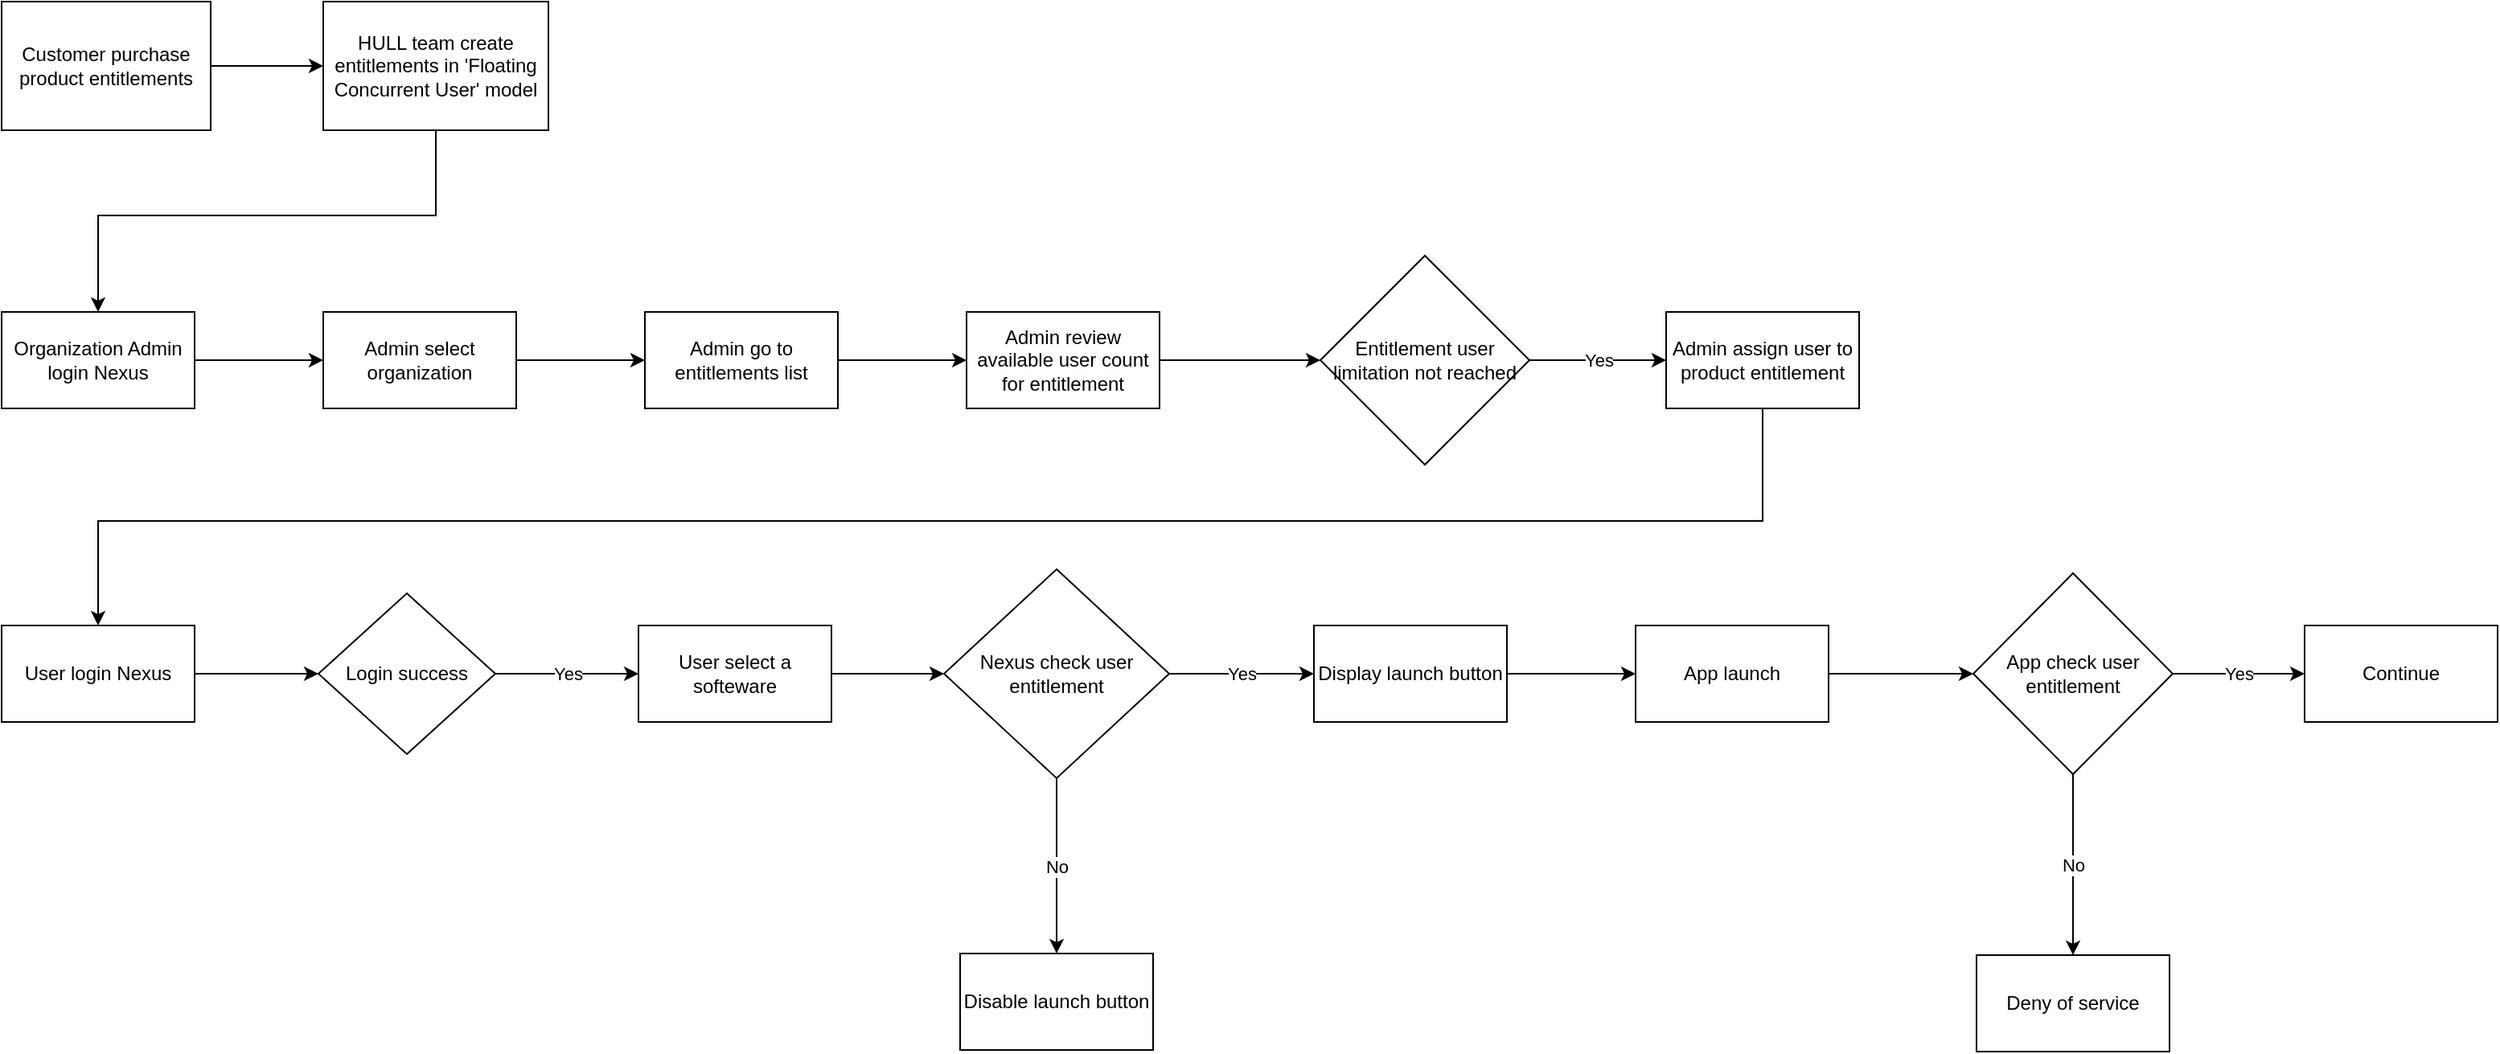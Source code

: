 <mxfile version="21.1.1" type="github" pages="2">
  <diagram name="Workflow" id="2dQwfWUj7SHDJcY4iqtX">
    <mxGraphModel dx="2284" dy="1874" grid="1" gridSize="10" guides="1" tooltips="1" connect="1" arrows="1" fold="1" page="1" pageScale="1" pageWidth="850" pageHeight="1100" math="0" shadow="0">
      <root>
        <mxCell id="0" />
        <mxCell id="1" parent="0" />
        <mxCell id="Q25p3ouY3zWikEKPChKH-11" value="" style="edgeStyle=orthogonalEdgeStyle;rounded=0;orthogonalLoop=1;jettySize=auto;html=1;" parent="1" source="YwquEOC9PIAEwXkHVDcG-1" target="Q25p3ouY3zWikEKPChKH-6" edge="1">
          <mxGeometry relative="1" as="geometry" />
        </mxCell>
        <mxCell id="YwquEOC9PIAEwXkHVDcG-1" value="User select a softeware" style="rounded=0;whiteSpace=wrap;html=1;" parent="1" vertex="1">
          <mxGeometry x="346" y="165" width="120" height="60" as="geometry" />
        </mxCell>
        <mxCell id="Q25p3ouY3zWikEKPChKH-14" value="" style="edgeStyle=orthogonalEdgeStyle;rounded=0;orthogonalLoop=1;jettySize=auto;html=1;" parent="1" source="YwquEOC9PIAEwXkHVDcG-3" target="Q25p3ouY3zWikEKPChKH-4" edge="1">
          <mxGeometry relative="1" as="geometry" />
        </mxCell>
        <mxCell id="YwquEOC9PIAEwXkHVDcG-3" value="User login Nexus" style="rounded=0;whiteSpace=wrap;html=1;" parent="1" vertex="1">
          <mxGeometry x="-50" y="165" width="120" height="60" as="geometry" />
        </mxCell>
        <mxCell id="Q25p3ouY3zWikEKPChKH-12" value="Yes" style="edgeStyle=orthogonalEdgeStyle;rounded=0;orthogonalLoop=1;jettySize=auto;html=1;" parent="1" source="Q25p3ouY3zWikEKPChKH-4" target="YwquEOC9PIAEwXkHVDcG-1" edge="1">
          <mxGeometry relative="1" as="geometry" />
        </mxCell>
        <mxCell id="Q25p3ouY3zWikEKPChKH-4" value="Login success" style="rhombus;whiteSpace=wrap;html=1;" parent="1" vertex="1">
          <mxGeometry x="147" y="145" width="110" height="100" as="geometry" />
        </mxCell>
        <mxCell id="Q25p3ouY3zWikEKPChKH-8" value="Yes" style="edgeStyle=orthogonalEdgeStyle;rounded=0;orthogonalLoop=1;jettySize=auto;html=1;" parent="1" source="Q25p3ouY3zWikEKPChKH-6" target="Q25p3ouY3zWikEKPChKH-7" edge="1">
          <mxGeometry relative="1" as="geometry" />
        </mxCell>
        <mxCell id="Q25p3ouY3zWikEKPChKH-10" value="No" style="edgeStyle=orthogonalEdgeStyle;rounded=0;orthogonalLoop=1;jettySize=auto;html=1;" parent="1" source="Q25p3ouY3zWikEKPChKH-6" target="Q25p3ouY3zWikEKPChKH-9" edge="1">
          <mxGeometry relative="1" as="geometry" />
        </mxCell>
        <mxCell id="Q25p3ouY3zWikEKPChKH-6" value="Nexus check user entitlement" style="rhombus;whiteSpace=wrap;html=1;" parent="1" vertex="1">
          <mxGeometry x="536" y="130" width="140" height="130" as="geometry" />
        </mxCell>
        <mxCell id="l06X_y3l7F8NzRxkke9U-2" value="" style="edgeStyle=orthogonalEdgeStyle;rounded=0;orthogonalLoop=1;jettySize=auto;html=1;" edge="1" parent="1" source="Q25p3ouY3zWikEKPChKH-7" target="l06X_y3l7F8NzRxkke9U-1">
          <mxGeometry relative="1" as="geometry" />
        </mxCell>
        <mxCell id="Q25p3ouY3zWikEKPChKH-7" value="Display launch button" style="whiteSpace=wrap;html=1;" parent="1" vertex="1">
          <mxGeometry x="766" y="165" width="120" height="60" as="geometry" />
        </mxCell>
        <mxCell id="Q25p3ouY3zWikEKPChKH-9" value="Disable launch button" style="whiteSpace=wrap;html=1;" parent="1" vertex="1">
          <mxGeometry x="546" y="369" width="120" height="60" as="geometry" />
        </mxCell>
        <mxCell id="Q25p3ouY3zWikEKPChKH-18" value="" style="edgeStyle=orthogonalEdgeStyle;rounded=0;orthogonalLoop=1;jettySize=auto;html=1;" parent="1" source="Q25p3ouY3zWikEKPChKH-16" target="Q25p3ouY3zWikEKPChKH-17" edge="1">
          <mxGeometry relative="1" as="geometry" />
        </mxCell>
        <mxCell id="Q25p3ouY3zWikEKPChKH-16" value="Customer purchase product entitlements" style="rounded=0;whiteSpace=wrap;html=1;" parent="1" vertex="1">
          <mxGeometry x="-50" y="-223" width="130" height="80" as="geometry" />
        </mxCell>
        <mxCell id="z8qltQJUWiTNnkdVbH2K-3" value="" style="edgeStyle=orthogonalEdgeStyle;rounded=0;orthogonalLoop=1;jettySize=auto;html=1;entryX=0.5;entryY=0;entryDx=0;entryDy=0;" parent="1" source="Q25p3ouY3zWikEKPChKH-17" target="Q25p3ouY3zWikEKPChKH-19" edge="1">
          <mxGeometry relative="1" as="geometry">
            <Array as="points">
              <mxPoint x="220" y="-90" />
              <mxPoint x="10" y="-90" />
            </Array>
          </mxGeometry>
        </mxCell>
        <mxCell id="Q25p3ouY3zWikEKPChKH-17" value="HULL team create entitlements&amp;nbsp;in &#39;Floating Concurrent User&#39; model" style="whiteSpace=wrap;html=1;rounded=0;" parent="1" vertex="1">
          <mxGeometry x="150" y="-223" width="140" height="80" as="geometry" />
        </mxCell>
        <mxCell id="Q25p3ouY3zWikEKPChKH-21" value="" style="edgeStyle=orthogonalEdgeStyle;rounded=0;orthogonalLoop=1;jettySize=auto;html=1;" parent="1" source="Q25p3ouY3zWikEKPChKH-19" target="Q25p3ouY3zWikEKPChKH-20" edge="1">
          <mxGeometry relative="1" as="geometry" />
        </mxCell>
        <mxCell id="Q25p3ouY3zWikEKPChKH-19" value="Organization Admin login Nexus" style="whiteSpace=wrap;html=1;" parent="1" vertex="1">
          <mxGeometry x="-50" y="-30" width="120" height="60" as="geometry" />
        </mxCell>
        <mxCell id="Q25p3ouY3zWikEKPChKH-23" value="" style="edgeStyle=orthogonalEdgeStyle;rounded=0;orthogonalLoop=1;jettySize=auto;html=1;" parent="1" source="Q25p3ouY3zWikEKPChKH-20" target="Q25p3ouY3zWikEKPChKH-22" edge="1">
          <mxGeometry relative="1" as="geometry" />
        </mxCell>
        <mxCell id="Q25p3ouY3zWikEKPChKH-20" value="Admin select organization" style="whiteSpace=wrap;html=1;" parent="1" vertex="1">
          <mxGeometry x="150" y="-30" width="120" height="60" as="geometry" />
        </mxCell>
        <mxCell id="Q25p3ouY3zWikEKPChKH-25" value="" style="edgeStyle=orthogonalEdgeStyle;rounded=0;orthogonalLoop=1;jettySize=auto;html=1;" parent="1" source="Q25p3ouY3zWikEKPChKH-22" target="Q25p3ouY3zWikEKPChKH-24" edge="1">
          <mxGeometry relative="1" as="geometry" />
        </mxCell>
        <mxCell id="Q25p3ouY3zWikEKPChKH-22" value="Admin go to entitlements list" style="whiteSpace=wrap;html=1;" parent="1" vertex="1">
          <mxGeometry x="350" y="-30" width="120" height="60" as="geometry" />
        </mxCell>
        <mxCell id="Q25p3ouY3zWikEKPChKH-27" value="" style="edgeStyle=orthogonalEdgeStyle;rounded=0;orthogonalLoop=1;jettySize=auto;html=1;" parent="1" source="Q25p3ouY3zWikEKPChKH-24" target="Q25p3ouY3zWikEKPChKH-26" edge="1">
          <mxGeometry relative="1" as="geometry" />
        </mxCell>
        <mxCell id="Q25p3ouY3zWikEKPChKH-24" value="Admin review available user count for entitlement" style="whiteSpace=wrap;html=1;" parent="1" vertex="1">
          <mxGeometry x="550" y="-30" width="120" height="60" as="geometry" />
        </mxCell>
        <mxCell id="Q25p3ouY3zWikEKPChKH-29" value="Yes" style="edgeStyle=orthogonalEdgeStyle;rounded=0;orthogonalLoop=1;jettySize=auto;html=1;" parent="1" source="Q25p3ouY3zWikEKPChKH-26" target="Q25p3ouY3zWikEKPChKH-28" edge="1">
          <mxGeometry relative="1" as="geometry" />
        </mxCell>
        <mxCell id="Q25p3ouY3zWikEKPChKH-26" value="Entitlement user limitation not reached" style="rhombus;whiteSpace=wrap;html=1;" parent="1" vertex="1">
          <mxGeometry x="770" y="-65" width="130" height="130" as="geometry" />
        </mxCell>
        <mxCell id="z8qltQJUWiTNnkdVbH2K-2" value="" style="edgeStyle=orthogonalEdgeStyle;rounded=0;orthogonalLoop=1;jettySize=auto;html=1;entryX=0.5;entryY=0;entryDx=0;entryDy=0;" parent="1" source="Q25p3ouY3zWikEKPChKH-28" target="YwquEOC9PIAEwXkHVDcG-3" edge="1">
          <mxGeometry relative="1" as="geometry">
            <mxPoint x="1045" y="140" as="targetPoint" />
            <Array as="points">
              <mxPoint x="1045" y="100" />
              <mxPoint x="10" y="100" />
            </Array>
          </mxGeometry>
        </mxCell>
        <mxCell id="Q25p3ouY3zWikEKPChKH-28" value="Admin assign user to product entitlement" style="whiteSpace=wrap;html=1;" parent="1" vertex="1">
          <mxGeometry x="985" y="-30" width="120" height="60" as="geometry" />
        </mxCell>
        <mxCell id="l06X_y3l7F8NzRxkke9U-4" value="" style="edgeStyle=orthogonalEdgeStyle;rounded=0;orthogonalLoop=1;jettySize=auto;html=1;" edge="1" parent="1" source="l06X_y3l7F8NzRxkke9U-1" target="l06X_y3l7F8NzRxkke9U-3">
          <mxGeometry relative="1" as="geometry" />
        </mxCell>
        <mxCell id="l06X_y3l7F8NzRxkke9U-1" value="App launch" style="whiteSpace=wrap;html=1;" vertex="1" parent="1">
          <mxGeometry x="966" y="165" width="120" height="60" as="geometry" />
        </mxCell>
        <mxCell id="l06X_y3l7F8NzRxkke9U-6" value="Yes" style="edgeStyle=orthogonalEdgeStyle;rounded=0;orthogonalLoop=1;jettySize=auto;html=1;" edge="1" parent="1" source="l06X_y3l7F8NzRxkke9U-3" target="l06X_y3l7F8NzRxkke9U-5">
          <mxGeometry relative="1" as="geometry" />
        </mxCell>
        <mxCell id="l06X_y3l7F8NzRxkke9U-8" value="No" style="edgeStyle=orthogonalEdgeStyle;rounded=0;orthogonalLoop=1;jettySize=auto;html=1;" edge="1" parent="1" source="l06X_y3l7F8NzRxkke9U-3" target="l06X_y3l7F8NzRxkke9U-7">
          <mxGeometry relative="1" as="geometry" />
        </mxCell>
        <mxCell id="l06X_y3l7F8NzRxkke9U-3" value="App check user entitlement" style="rhombus;whiteSpace=wrap;html=1;" vertex="1" parent="1">
          <mxGeometry x="1176" y="132.5" width="124" height="125" as="geometry" />
        </mxCell>
        <mxCell id="l06X_y3l7F8NzRxkke9U-5" value="Continue" style="whiteSpace=wrap;html=1;" vertex="1" parent="1">
          <mxGeometry x="1382" y="165" width="120" height="60" as="geometry" />
        </mxCell>
        <mxCell id="l06X_y3l7F8NzRxkke9U-7" value="Deny of service" style="whiteSpace=wrap;html=1;" vertex="1" parent="1">
          <mxGeometry x="1178" y="370" width="120" height="60" as="geometry" />
        </mxCell>
      </root>
    </mxGraphModel>
  </diagram>
  <diagram id="yeY0W6i4McD_Fl_-XDmd" name="Dataflow">
    <mxGraphModel dx="2284" dy="1874" grid="1" gridSize="10" guides="1" tooltips="1" connect="1" arrows="1" fold="1" page="1" pageScale="1" pageWidth="850" pageHeight="1100" math="0" shadow="0">
      <root>
        <mxCell id="0" />
        <mxCell id="1" parent="0" />
        <mxCell id="7qR9HHsSMILSXLW8vC7M-1" value="&lt;p style=&quot;margin: 0px; margin-top: 4px; text-align: center; text-decoration: underline;&quot;&gt;&lt;strong&gt;Process 1&lt;br /&gt;&lt;/strong&gt;&lt;/p&gt;&lt;hr /&gt;&lt;p style=&quot;margin: 0px; margin-left: 8px;&quot;&gt;System Study&lt;/p&gt;&lt;p style=&quot;margin: 0px; margin-left: 8px;&quot;&gt;Preparation&lt;/p&gt;" style="verticalAlign=middle;align=center;overflow=fill;fontSize=12;fontFamily=Helvetica;html=1;rounded=1;fontStyle=1;strokeWidth=3;fillColor=#E6FFCC" vertex="1" parent="1">
          <mxGeometry x="236" y="237" width="110" height="90" as="geometry" />
        </mxCell>
        <mxCell id="7qR9HHsSMILSXLW8vC7M-2" value="Engineering" style="whiteSpace=wrap;align=center;verticalAlign=middle;fontStyle=1;strokeWidth=3;fillColor=#FFFFCC" vertex="1" parent="1">
          <mxGeometry x="246" y="127" width="90" height="60" as="geometry" />
        </mxCell>
        <mxCell id="7qR9HHsSMILSXLW8vC7M-3" value="Customer" style="whiteSpace=wrap;align=center;verticalAlign=middle;fontStyle=1;strokeWidth=3;fillColor=#FFFFCC" vertex="1" parent="1">
          <mxGeometry x="-60" y="-1050" width="90" height="60" as="geometry" />
        </mxCell>
        <mxCell id="7qR9HHsSMILSXLW8vC7M-4" value="ON-DEMAND SYSTEM DEVELOPMENT" style="shape=process;whiteSpace=wrap;align=center;verticalAlign=middle;size=0.048;fontStyle=1;strokeWidth=3;fillColor=#FFCCCC" vertex="1" parent="1">
          <mxGeometry x="201.0" y="392" width="400" height="50" as="geometry" />
        </mxCell>
        <mxCell id="7qR9HHsSMILSXLW8vC7M-5" value="&lt;p style=&quot;margin: 0px; margin-top: 4px; text-align: center; text-decoration: underline;&quot;&gt;&lt;strong&gt;Process 2&lt;br /&gt;&lt;/strong&gt;&lt;/p&gt;&lt;hr /&gt;&lt;p style=&quot;margin: 0px; margin-left: 8px;&quot;&gt;System Analysis&lt;/p&gt;" style="verticalAlign=middle;align=center;overflow=fill;fontSize=12;fontFamily=Helvetica;html=1;rounded=1;fontStyle=1;strokeWidth=3;fillColor=#E6FFCC" vertex="1" parent="1">
          <mxGeometry x="390" y="147" width="110" height="90" as="geometry" />
        </mxCell>
        <mxCell id="7qR9HHsSMILSXLW8vC7M-6" value="&lt;p style=&quot;margin: 0px; margin-top: 4px; text-align: center; text-decoration: underline;&quot;&gt;&lt;strong&gt;&lt;strong&gt;Process&lt;/strong&gt; 3&lt;br /&gt;&lt;/strong&gt;&lt;/p&gt;&lt;hr /&gt;&lt;p style=&quot;margin: 0px; margin-left: 8px;&quot;&gt;List Possible&lt;/p&gt;&lt;p style=&quot;margin: 0px; margin-left: 8px;&quot;&gt;System Solutions&lt;/p&gt;" style="verticalAlign=middle;align=center;overflow=fill;fontSize=12;fontFamily=Helvetica;html=1;rounded=1;fontStyle=1;strokeWidth=3;fillColor=#E6FFCC" vertex="1" parent="1">
          <mxGeometry x="681" y="372" width="110" height="90" as="geometry" />
        </mxCell>
        <mxCell id="7qR9HHsSMILSXLW8vC7M-7" value="&lt;p style=&quot;margin: 0px; margin-top: 4px; text-align: center; text-decoration: underline;&quot;&gt;&lt;strong&gt;&lt;strong&gt;Process&lt;/strong&gt; 4&lt;br /&gt;&lt;/strong&gt;&lt;/p&gt;&lt;hr /&gt;&lt;p style=&quot;margin: 0px; margin-left: 8px;&quot;&gt;Detail Chosen&lt;/p&gt;&lt;p style=&quot;margin: 0px; margin-left: 8px;&quot;&gt;Solution&lt;/p&gt;" style="verticalAlign=middle;align=center;overflow=fill;fontSize=12;fontFamily=Helvetica;html=1;rounded=1;fontStyle=1;strokeWidth=3;fillColor=#E6FFCC" vertex="1" parent="1">
          <mxGeometry x="560" y="242" width="110" height="90" as="geometry" />
        </mxCell>
        <mxCell id="7qR9HHsSMILSXLW8vC7M-8" value="&lt;p style=&quot;margin: 0px; margin-top: 4px; text-align: center; text-decoration: underline;&quot;&gt;&lt;strong&gt;&lt;strong&gt;Process&lt;/strong&gt; 5&lt;br /&gt;&lt;/strong&gt;&lt;/p&gt;&lt;hr /&gt;&lt;p style=&quot;margin: 0px; margin-left: 8px;&quot;&gt;New System&lt;/p&gt;&lt;p style=&quot;margin: 0px; margin-left: 8px;&quot;&gt;Design&lt;/p&gt;" style="verticalAlign=middle;align=center;overflow=fill;fontSize=12;fontFamily=Helvetica;html=1;rounded=1;fontStyle=1;strokeWidth=3;fillColor=#E6FFCC" vertex="1" parent="1">
          <mxGeometry x="540" y="511" width="110" height="90" as="geometry" />
        </mxCell>
        <mxCell id="7qR9HHsSMILSXLW8vC7M-9" value="&lt;p style=&quot;margin: 0px; margin-top: 4px; text-align: center; text-decoration: underline;&quot;&gt;&lt;strong&gt;&lt;strong&gt;Process&lt;/strong&gt; 6&lt;br /&gt;&lt;/strong&gt;&lt;/p&gt;&lt;hr /&gt;&lt;p style=&quot;margin: 0px; margin-left: 8px;&quot;&gt;New&lt;/p&gt;&lt;p style=&quot;margin: 0px; margin-left: 8px;&quot;&gt;System&lt;/p&gt;&lt;p style=&quot;margin: 0px; margin-left: 8px;&quot;&gt;Construction&lt;/p&gt;" style="verticalAlign=middle;align=center;overflow=fill;fontSize=12;fontFamily=Helvetica;html=1;rounded=1;fontStyle=1;strokeWidth=3;fillColor=#E6FFCC" vertex="1" parent="1">
          <mxGeometry x="188.5" y="511" width="110" height="90" as="geometry" />
        </mxCell>
        <mxCell id="7qR9HHsSMILSXLW8vC7M-10" value="Management" style="whiteSpace=wrap;align=center;verticalAlign=middle;fontStyle=1;strokeWidth=3;fillColor=#FFFFCC" vertex="1" parent="1">
          <mxGeometry x="691" y="61.0" width="90" height="60" as="geometry" />
        </mxCell>
        <mxCell id="7qR9HHsSMILSXLW8vC7M-11" value="Management" style="whiteSpace=wrap;align=center;verticalAlign=middle;fontStyle=1;strokeWidth=3;fillColor=#FFFFCC" vertex="1" parent="1">
          <mxGeometry x="353.5" y="651" width="90" height="60" as="geometry" />
        </mxCell>
        <mxCell id="7qR9HHsSMILSXLW8vC7M-12" value="Engineering" style="whiteSpace=wrap;align=center;verticalAlign=middle;fontStyle=1;strokeWidth=3;fillColor=#FFFFCC" vertex="1" parent="1">
          <mxGeometry x="35.0" y="526.0" width="90" height="60" as="geometry" />
        </mxCell>
        <mxCell id="7qR9HHsSMILSXLW8vC7M-13" value="Vendors" style="whiteSpace=wrap;align=center;verticalAlign=middle;fontStyle=1;strokeWidth=3;fillColor=#FFFFCC" vertex="1" parent="1">
          <mxGeometry x="550.0" y="651" width="90" height="60" as="geometry" />
        </mxCell>
        <mxCell id="7qR9HHsSMILSXLW8vC7M-14" value="" style="edgeStyle=none;noEdgeStyle=1;strokeColor=#990000;strokeWidth=2" edge="1" parent="1" source="7qR9HHsSMILSXLW8vC7M-2" target="7qR9HHsSMILSXLW8vC7M-1">
          <mxGeometry width="100" height="100" relative="1" as="geometry">
            <mxPoint x="20" y="251" as="sourcePoint" />
            <mxPoint x="120" y="151" as="targetPoint" />
          </mxGeometry>
        </mxCell>
        <mxCell id="7qR9HHsSMILSXLW8vC7M-15" value="" style="edgeStyle=none;noEdgeStyle=1;strokeColor=#990000;strokeWidth=2;entryX=0;entryY=0.5;entryDx=0;entryDy=0;" edge="1" parent="1" source="7qR9HHsSMILSXLW8vC7M-3" target="OBXchac6QpqI_Xxo9cKc-3">
          <mxGeometry width="100" height="100" relative="1" as="geometry">
            <mxPoint x="340.5" y="-1111" as="sourcePoint" />
            <mxPoint x="120.5" y="-1020" as="targetPoint" />
          </mxGeometry>
        </mxCell>
        <mxCell id="7qR9HHsSMILSXLW8vC7M-16" value="&lt;p style=&quot;margin: 0px; margin-top: 4px; text-align: center; text-decoration: underline;&quot;&gt;&lt;strong&gt;&lt;strong&gt;Process&lt;/strong&gt; 7&lt;br /&gt;&lt;/strong&gt;&lt;/p&gt;&lt;hr /&gt;&lt;p style=&quot;margin: 0px; margin-left: 8px;&quot;&gt;New System&lt;/p&gt;&lt;p style=&quot;margin: 0px; margin-left: 8px;&quot;&gt;Startup and&lt;/p&gt;&lt;p style=&quot;margin: 0px; margin-left: 8px;&quot;&gt;Testing&lt;/p&gt;" style="verticalAlign=middle;align=center;overflow=fill;fontSize=12;fontFamily=Helvetica;html=1;rounded=1;fontStyle=1;strokeWidth=3;fillColor=#E6FFCC" vertex="1" parent="1">
          <mxGeometry x="343.5" y="511" width="110" height="90" as="geometry" />
        </mxCell>
        <mxCell id="7qR9HHsSMILSXLW8vC7M-17" value="" style="endArrow=none;noEdgeStyle=1;strokeColor=#990000;strokeWidth=2" edge="1" parent="1" source="7qR9HHsSMILSXLW8vC7M-8" target="7qR9HHsSMILSXLW8vC7M-16">
          <mxGeometry relative="1" as="geometry">
            <mxPoint x="205.008" y="482" as="sourcePoint" />
            <mxPoint x="400.328" y="651" as="targetPoint" />
          </mxGeometry>
        </mxCell>
        <mxCell id="7qR9HHsSMILSXLW8vC7M-19" value="Desired &#xa;functionality" style="text;spacingTop=-5;align=center" vertex="1" parent="1">
          <mxGeometry x="241" y="197" width="30" height="20" as="geometry" />
        </mxCell>
        <mxCell id="7qR9HHsSMILSXLW8vC7M-20" value="Documentation&#xa;from similar projects" style="text;spacingTop=-5;align=center" vertex="1" parent="1">
          <mxGeometry x="186" y="342" width="30" height="20" as="geometry" />
        </mxCell>
        <mxCell id="7qR9HHsSMILSXLW8vC7M-21" value="" style="edgeStyle=elbowEdgeStyle;elbow=horizontal;strokeColor=#990000;strokeWidth=2" edge="1" parent="1" source="7qR9HHsSMILSXLW8vC7M-4" target="7qR9HHsSMILSXLW8vC7M-1">
          <mxGeometry width="100" height="100" relative="1" as="geometry">
            <mxPoint x="50" y="531" as="sourcePoint" />
            <mxPoint x="150" y="431" as="targetPoint" />
            <Array as="points">
              <mxPoint x="260" y="371" />
            </Array>
          </mxGeometry>
        </mxCell>
        <mxCell id="7qR9HHsSMILSXLW8vC7M-22" value="" style="edgeStyle=elbowEdgeStyle;elbow=horizontal;strokeColor=#990000;strokeWidth=2" edge="1" parent="1" source="7qR9HHsSMILSXLW8vC7M-1" target="7qR9HHsSMILSXLW8vC7M-4">
          <mxGeometry width="100" height="100" relative="1" as="geometry">
            <mxPoint x="50" y="501" as="sourcePoint" />
            <mxPoint x="150" y="401" as="targetPoint" />
            <Array as="points">
              <mxPoint x="280" y="361" />
            </Array>
          </mxGeometry>
        </mxCell>
        <mxCell id="7qR9HHsSMILSXLW8vC7M-23" value="Elaborate&#xa;cost/benefit&#xa;ratio" style="text;spacingTop=-5;align=center" vertex="1" parent="1">
          <mxGeometry x="306" y="342" width="30" height="20" as="geometry" />
        </mxCell>
        <mxCell id="7qR9HHsSMILSXLW8vC7M-24" value="" style="edgeStyle=elbowEdgeStyle;elbow=horizontal;strokeColor=#990000;strokeWidth=2" edge="1" parent="1" source="7qR9HHsSMILSXLW8vC7M-4" target="7qR9HHsSMILSXLW8vC7M-5">
          <mxGeometry width="100" height="100" relative="1" as="geometry">
            <mxPoint x="380" y="371" as="sourcePoint" />
            <mxPoint x="480" y="271" as="targetPoint" />
            <Array as="points">
              <mxPoint x="440" y="311" />
            </Array>
          </mxGeometry>
        </mxCell>
        <mxCell id="7qR9HHsSMILSXLW8vC7M-25" value="" style="edgeStyle=elbowEdgeStyle;elbow=horizontal;strokeColor=#990000;strokeWidth=2" edge="1" parent="1" source="7qR9HHsSMILSXLW8vC7M-5" target="7qR9HHsSMILSXLW8vC7M-4">
          <mxGeometry width="100" height="100" relative="1" as="geometry">
            <mxPoint x="350" y="371" as="sourcePoint" />
            <mxPoint x="450" y="271" as="targetPoint" />
            <Array as="points">
              <mxPoint x="460" y="321" />
            </Array>
          </mxGeometry>
        </mxCell>
        <mxCell id="7qR9HHsSMILSXLW8vC7M-26" value="Existing&#xa;documentation" style="text;spacingTop=-5;align=center" vertex="1" parent="1">
          <mxGeometry x="380.0" y="282.0" width="30" height="20" as="geometry" />
        </mxCell>
        <mxCell id="7qR9HHsSMILSXLW8vC7M-27" value="Necessary&#xa;resources" style="text;spacingTop=-5;align=center" vertex="1" parent="1">
          <mxGeometry x="481.0" y="252.0" width="30" height="20" as="geometry" />
        </mxCell>
        <mxCell id="7qR9HHsSMILSXLW8vC7M-28" value="Progress&#xa;reports" style="text;spacingTop=-5;align=center" vertex="1" parent="1">
          <mxGeometry x="545.0" y="101.0" width="30" height="20" as="geometry" />
        </mxCell>
        <mxCell id="7qR9HHsSMILSXLW8vC7M-29" value="Progress&#xa;reports" style="text;spacingTop=-5;align=center" vertex="1" parent="1">
          <mxGeometry x="640" y="147.0" width="30" height="20" as="geometry" />
        </mxCell>
        <mxCell id="7qR9HHsSMILSXLW8vC7M-30" value="Progress&#xa;reports" style="text;spacingTop=-5;align=center" vertex="1" parent="1">
          <mxGeometry x="751.0" y="262.0" width="30" height="20" as="geometry" />
        </mxCell>
        <mxCell id="7qR9HHsSMILSXLW8vC7M-31" value="" style="edgeStyle=elbowEdgeStyle;elbow=horizontal;strokeColor=#990000;strokeWidth=2" edge="1" parent="1" source="7qR9HHsSMILSXLW8vC7M-5" target="7qR9HHsSMILSXLW8vC7M-10">
          <mxGeometry width="100" height="100" relative="1" as="geometry">
            <mxPoint x="260" y="181.0" as="sourcePoint" />
            <mxPoint x="360" y="81.0" as="targetPoint" />
            <Array as="points">
              <mxPoint x="445" y="141" />
            </Array>
          </mxGeometry>
        </mxCell>
        <mxCell id="7qR9HHsSMILSXLW8vC7M-32" value="" style="edgeStyle=elbowEdgeStyle;elbow=vertical;entryX=0.25;entryY=1;strokeColor=#990000;strokeWidth=2" edge="1" parent="1" source="7qR9HHsSMILSXLW8vC7M-7" target="7qR9HHsSMILSXLW8vC7M-10">
          <mxGeometry width="100" height="100" relative="1" as="geometry">
            <mxPoint x="530" y="251" as="sourcePoint" />
            <mxPoint x="630" y="151" as="targetPoint" />
          </mxGeometry>
        </mxCell>
        <mxCell id="7qR9HHsSMILSXLW8vC7M-33" value="" style="edgeStyle=elbowEdgeStyle;elbow=horizontal;strokeColor=#990000;strokeWidth=2" edge="1" parent="1" source="7qR9HHsSMILSXLW8vC7M-6" target="7qR9HHsSMILSXLW8vC7M-10">
          <mxGeometry width="100" height="100" relative="1" as="geometry">
            <mxPoint x="660.0" y="361" as="sourcePoint" />
            <mxPoint x="760.0" y="261" as="targetPoint" />
          </mxGeometry>
        </mxCell>
        <mxCell id="7qR9HHsSMILSXLW8vC7M-34" value="" style="edgeStyle=elbowEdgeStyle;elbow=horizontal;strokeColor=#990000;strokeWidth=2" edge="1" parent="1" source="7qR9HHsSMILSXLW8vC7M-7" target="7qR9HHsSMILSXLW8vC7M-4">
          <mxGeometry width="100" height="100" relative="1" as="geometry">
            <mxPoint x="570" y="381" as="sourcePoint" />
            <mxPoint x="510" y="251" as="targetPoint" />
            <Array as="points">
              <mxPoint x="570" y="361" />
            </Array>
          </mxGeometry>
        </mxCell>
        <mxCell id="7qR9HHsSMILSXLW8vC7M-35" value="" style="edgeStyle=segmentEdgeStyle;strokeColor=#990000;strokeWidth=2" edge="1" parent="1" source="7qR9HHsSMILSXLW8vC7M-4" target="7qR9HHsSMILSXLW8vC7M-7">
          <mxGeometry width="100" height="100" relative="1" as="geometry">
            <mxPoint x="340" y="361" as="sourcePoint" />
            <mxPoint x="440" y="261" as="targetPoint" />
            <Array as="points">
              <mxPoint x="520" y="287" />
            </Array>
          </mxGeometry>
        </mxCell>
        <mxCell id="7qR9HHsSMILSXLW8vC7M-36" value="Existing&#xa;Models" style="text;spacingTop=-5;align=center" vertex="1" parent="1">
          <mxGeometry x="530.0" y="342.0" width="30" height="20" as="geometry" />
        </mxCell>
        <mxCell id="7qR9HHsSMILSXLW8vC7M-37" value="Equipment&#xa;specification" style="text;spacingTop=-5;align=center" vertex="1" parent="1">
          <mxGeometry x="615" y="342" width="30" height="20" as="geometry" />
        </mxCell>
        <mxCell id="7qR9HHsSMILSXLW8vC7M-38" value="" style="edgeStyle=elbowEdgeStyle;elbow=vertical;strokeColor=#990000;strokeWidth=2" edge="1" parent="1" source="7qR9HHsSMILSXLW8vC7M-4" target="7qR9HHsSMILSXLW8vC7M-6">
          <mxGeometry width="100" height="100" relative="1" as="geometry">
            <mxPoint x="500" y="501" as="sourcePoint" />
            <mxPoint x="600" y="401" as="targetPoint" />
            <Array as="points">
              <mxPoint x="650" y="411" />
            </Array>
          </mxGeometry>
        </mxCell>
        <mxCell id="7qR9HHsSMILSXLW8vC7M-39" value="" style="edgeStyle=elbowEdgeStyle;elbow=vertical;strokeColor=#990000;strokeWidth=2" edge="1" parent="1" source="7qR9HHsSMILSXLW8vC7M-6" target="7qR9HHsSMILSXLW8vC7M-4">
          <mxGeometry width="100" height="100" relative="1" as="geometry">
            <mxPoint x="460" y="501" as="sourcePoint" />
            <mxPoint x="560" y="401" as="targetPoint" />
            <Array as="points">
              <mxPoint x="650" y="431" />
            </Array>
          </mxGeometry>
        </mxCell>
        <mxCell id="7qR9HHsSMILSXLW8vC7M-40" value="Resources" style="text;spacingTop=-5;align=center" vertex="1" parent="1">
          <mxGeometry x="621" y="392.0" width="30" height="20" as="geometry" />
        </mxCell>
        <mxCell id="7qR9HHsSMILSXLW8vC7M-41" value="System &#xa;Advantages &#xa;and Limitations" style="text;spacingTop=-5;align=center" vertex="1" parent="1">
          <mxGeometry x="630" y="432.0" width="30" height="20" as="geometry" />
        </mxCell>
        <mxCell id="7qR9HHsSMILSXLW8vC7M-42" value="" style="edgeStyle=elbowEdgeStyle;elbow=horizontal;strokeColor=#990000;strokeWidth=2" edge="1" parent="1" source="7qR9HHsSMILSXLW8vC7M-8" target="7qR9HHsSMILSXLW8vC7M-4">
          <mxGeometry width="100" height="100" relative="1" as="geometry">
            <mxPoint x="420" y="581" as="sourcePoint" />
            <mxPoint x="520" y="481" as="targetPoint" />
            <Array as="points">
              <mxPoint x="570" y="471" />
            </Array>
          </mxGeometry>
        </mxCell>
        <mxCell id="7qR9HHsSMILSXLW8vC7M-43" value="" style="edgeStyle=elbowEdgeStyle;elbow=horizontal;strokeColor=#990000;strokeWidth=2" edge="1" parent="1" source="7qR9HHsSMILSXLW8vC7M-4" target="7qR9HHsSMILSXLW8vC7M-8">
          <mxGeometry width="100" height="100" relative="1" as="geometry">
            <mxPoint x="400" y="591" as="sourcePoint" />
            <mxPoint x="500" y="491" as="targetPoint" />
            <Array as="points">
              <mxPoint x="560" y="481" />
            </Array>
          </mxGeometry>
        </mxCell>
        <mxCell id="7qR9HHsSMILSXLW8vC7M-44" value="" style="edgeStyle=elbowEdgeStyle;elbow=horizontal;strokeColor=#990000;strokeWidth=2" edge="1" parent="1" source="7qR9HHsSMILSXLW8vC7M-13" target="7qR9HHsSMILSXLW8vC7M-8">
          <mxGeometry width="100" height="100" relative="1" as="geometry">
            <mxPoint x="430" y="701" as="sourcePoint" />
            <mxPoint x="530" y="601" as="targetPoint" />
          </mxGeometry>
        </mxCell>
        <mxCell id="7qR9HHsSMILSXLW8vC7M-45" value="Hardware and&#xa;Software specs" style="text;spacingTop=-5;align=center" vertex="1" parent="1">
          <mxGeometry x="625" y="611" width="30" height="20" as="geometry" />
        </mxCell>
        <mxCell id="7qR9HHsSMILSXLW8vC7M-46" value="" style="edgeStyle=elbowEdgeStyle;elbow=horizontal;exitX=0;exitY=0.75;strokeColor=#990000;strokeWidth=2" edge="1" parent="1" source="7qR9HHsSMILSXLW8vC7M-8" target="7qR9HHsSMILSXLW8vC7M-11">
          <mxGeometry width="100" height="100" relative="1" as="geometry">
            <mxPoint x="420" y="731" as="sourcePoint" />
            <mxPoint x="520" y="631" as="targetPoint" />
            <Array as="points">
              <mxPoint x="470" y="631" />
            </Array>
          </mxGeometry>
        </mxCell>
        <mxCell id="7qR9HHsSMILSXLW8vC7M-47" value="Progress&#xa;Reports" style="text;spacingTop=-5;align=center" vertex="1" parent="1">
          <mxGeometry x="481.0" y="611.0" width="30" height="20" as="geometry" />
        </mxCell>
        <mxCell id="7qR9HHsSMILSXLW8vC7M-48" value="" style="edgeStyle=elbowEdgeStyle;elbow=horizontal;strokeColor=#990000;strokeWidth=2" edge="1" parent="1" source="7qR9HHsSMILSXLW8vC7M-16" target="7qR9HHsSMILSXLW8vC7M-11">
          <mxGeometry width="100" height="100" relative="1" as="geometry">
            <mxPoint x="200" y="661.0" as="sourcePoint" />
            <mxPoint x="230.0" y="651" as="targetPoint" />
          </mxGeometry>
        </mxCell>
        <mxCell id="7qR9HHsSMILSXLW8vC7M-49" value="Progress&#xa;Reports" style="text;spacingTop=-5;align=center" vertex="1" parent="1">
          <mxGeometry x="410.0" y="611.0" width="30" height="20" as="geometry" />
        </mxCell>
        <mxCell id="7qR9HHsSMILSXLW8vC7M-50" value="" style="edgeStyle=elbowEdgeStyle;elbow=horizontal;strokeColor=#990000;strokeWidth=2" edge="1" parent="1" source="7qR9HHsSMILSXLW8vC7M-9" target="7qR9HHsSMILSXLW8vC7M-11">
          <mxGeometry width="100" height="100" relative="1" as="geometry">
            <mxPoint x="130.0" y="741" as="sourcePoint" />
            <mxPoint x="230.0" y="641" as="targetPoint" />
            <Array as="points">
              <mxPoint x="244" y="631" />
            </Array>
          </mxGeometry>
        </mxCell>
        <mxCell id="7qR9HHsSMILSXLW8vC7M-51" value="Progress&#xa;Reports" style="text;spacingTop=-5;align=center" vertex="1" parent="1">
          <mxGeometry x="256.0" y="651.0" width="30" height="20" as="geometry" />
        </mxCell>
        <mxCell id="7qR9HHsSMILSXLW8vC7M-52" value="" style="edgeStyle=elbowEdgeStyle;elbow=vertical;strokeColor=#990000;strokeWidth=2" edge="1" parent="1" source="7qR9HHsSMILSXLW8vC7M-9" target="7qR9HHsSMILSXLW8vC7M-12">
          <mxGeometry width="100" height="100" relative="1" as="geometry">
            <mxPoint x="70" y="741" as="sourcePoint" />
            <mxPoint x="170" y="641" as="targetPoint" />
          </mxGeometry>
        </mxCell>
        <mxCell id="7qR9HHsSMILSXLW8vC7M-53" value="" style="edgeStyle=elbowEdgeStyle;elbow=horizontal;strokeColor=#990000;strokeWidth=2" edge="1" parent="1" source="7qR9HHsSMILSXLW8vC7M-4" target="7qR9HHsSMILSXLW8vC7M-16">
          <mxGeometry width="100" height="100" relative="1" as="geometry">
            <mxPoint x="50" y="501" as="sourcePoint" />
            <mxPoint x="150" y="401" as="targetPoint" />
            <Array as="points">
              <mxPoint x="390" y="471" />
            </Array>
          </mxGeometry>
        </mxCell>
        <mxCell id="7qR9HHsSMILSXLW8vC7M-54" value="" style="edgeStyle=elbowEdgeStyle;elbow=horizontal;strokeColor=#990000;strokeWidth=2" edge="1" parent="1" source="7qR9HHsSMILSXLW8vC7M-16" target="7qR9HHsSMILSXLW8vC7M-4">
          <mxGeometry width="100" height="100" relative="1" as="geometry">
            <mxPoint x="60.0" y="511" as="sourcePoint" />
            <mxPoint x="160.0" y="411" as="targetPoint" />
            <Array as="points">
              <mxPoint x="410" y="471" />
            </Array>
          </mxGeometry>
        </mxCell>
        <mxCell id="7qR9HHsSMILSXLW8vC7M-55" value="Version&#xa;specs" style="text;spacingTop=-5;align=center" vertex="1" parent="1">
          <mxGeometry x="261" y="462" width="30" height="20" as="geometry" />
        </mxCell>
        <mxCell id="7qR9HHsSMILSXLW8vC7M-56" value="Certificates,&#xa;system&#xa;libraries" style="text;spacingTop=-5;align=center" vertex="1" parent="1">
          <mxGeometry x="180" y="462.0" width="30" height="20" as="geometry" />
        </mxCell>
        <mxCell id="7qR9HHsSMILSXLW8vC7M-57" value="" style="edgeStyle=elbowEdgeStyle;elbow=horizontal;strokeColor=#990000;strokeWidth=2" edge="1" parent="1" source="7qR9HHsSMILSXLW8vC7M-4" target="7qR9HHsSMILSXLW8vC7M-9">
          <mxGeometry width="100" height="100" relative="1" as="geometry">
            <mxPoint x="30.0" y="501" as="sourcePoint" />
            <mxPoint x="130.0" y="401" as="targetPoint" />
            <Array as="points">
              <mxPoint x="250" y="471" />
            </Array>
          </mxGeometry>
        </mxCell>
        <mxCell id="7qR9HHsSMILSXLW8vC7M-58" value="" style="edgeStyle=elbowEdgeStyle;elbow=horizontal;strokeColor=#990000;strokeWidth=2" edge="1" parent="1" source="7qR9HHsSMILSXLW8vC7M-9" target="7qR9HHsSMILSXLW8vC7M-4">
          <mxGeometry width="100" height="100" relative="1" as="geometry">
            <mxPoint x="40" y="511" as="sourcePoint" />
            <mxPoint x="140" y="411" as="targetPoint" />
            <Array as="points">
              <mxPoint x="230" y="471" />
            </Array>
          </mxGeometry>
        </mxCell>
        <mxCell id="7qR9HHsSMILSXLW8vC7M-59" value="System&#xa;specs" style="text;spacingTop=-5;align=center" vertex="1" parent="1">
          <mxGeometry x="140.0" y="566.0" width="30" height="20" as="geometry" />
        </mxCell>
        <mxCell id="7qR9HHsSMILSXLW8vC7M-60" value="Design&#xa;specs" style="text;spacingTop=-5;align=center" vertex="1" parent="1">
          <mxGeometry x="423.5" y="462.0" width="30" height="20" as="geometry" />
        </mxCell>
        <mxCell id="7qR9HHsSMILSXLW8vC7M-61" value="System&#xa;version" style="text;spacingTop=-5;align=center" vertex="1" parent="1">
          <mxGeometry x="351.0" y="462" width="30" height="20" as="geometry" />
        </mxCell>
        <mxCell id="7qR9HHsSMILSXLW8vC7M-63" value="Sentinel" style="shape=process;whiteSpace=wrap;align=center;verticalAlign=middle;size=0.048;fontStyle=1;strokeWidth=3;fillColor=#FFCCCC" vertex="1" parent="1">
          <mxGeometry x="513.5" y="-875" width="151.5" height="50" as="geometry" />
        </mxCell>
        <mxCell id="7qR9HHsSMILSXLW8vC7M-64" value="Team HULL" style="whiteSpace=wrap;align=center;verticalAlign=middle;fontStyle=1;strokeWidth=3;fillColor=#FFFFCC" vertex="1" parent="1">
          <mxGeometry x="301.5" y="-1050" width="90" height="60" as="geometry" />
        </mxCell>
        <mxCell id="7qR9HHsSMILSXLW8vC7M-66" value="" style="edgeStyle=none;noEdgeStyle=1;strokeColor=#990000;strokeWidth=2;entryX=0;entryY=0.5;entryDx=0;entryDy=0;exitX=1;exitY=0.5;exitDx=0;exitDy=0;" edge="1" parent="1" source="OBXchac6QpqI_Xxo9cKc-13" target="7qR9HHsSMILSXLW8vC7M-63">
          <mxGeometry width="100" height="100" relative="1" as="geometry">
            <mxPoint x="351" y="-850.5" as="sourcePoint" />
            <mxPoint x="505" y="-850" as="targetPoint" />
          </mxGeometry>
        </mxCell>
        <mxCell id="7qR9HHsSMILSXLW8vC7M-69" value="Organization Admin" style="whiteSpace=wrap;align=center;verticalAlign=middle;fontStyle=1;strokeWidth=3;fillColor=#FFFFCC" vertex="1" parent="1">
          <mxGeometry x="544.25" y="-594" width="90" height="60" as="geometry" />
        </mxCell>
        <mxCell id="7qR9HHsSMILSXLW8vC7M-70" value="" style="edgeStyle=none;noEdgeStyle=1;strokeColor=#990000;strokeWidth=2;exitX=0.5;exitY=1;exitDx=0;exitDy=0;entryX=0.5;entryY=0;entryDx=0;entryDy=0;" edge="1" parent="1" source="7qR9HHsSMILSXLW8vC7M-63" target="7qR9HHsSMILSXLW8vC7M-71">
          <mxGeometry width="100" height="100" relative="1" as="geometry">
            <mxPoint x="361" y="-840.5" as="sourcePoint" />
            <mxPoint x="589" y="-750" as="targetPoint" />
          </mxGeometry>
        </mxCell>
        <mxCell id="7qR9HHsSMILSXLW8vC7M-71" value="Nexus EMS" style="shape=process;whiteSpace=wrap;align=center;verticalAlign=middle;size=0.048;fontStyle=1;strokeWidth=3;fillColor=#FFCCCC" vertex="1" parent="1">
          <mxGeometry x="513.5" y="-740" width="151.5" height="50" as="geometry" />
        </mxCell>
        <mxCell id="7qR9HHsSMILSXLW8vC7M-74" value="Total user count of entitlement" style="text;spacingTop=-5;align=center;whiteSpace=wrap;" vertex="1" parent="1">
          <mxGeometry x="591" y="-800" width="104" height="20" as="geometry" />
        </mxCell>
        <mxCell id="7kmSRKALqI8SCc-55yx5-1" value="User" style="whiteSpace=wrap;align=center;verticalAlign=middle;fontStyle=1;strokeWidth=3;fillColor=#FFFFCC" vertex="1" parent="1">
          <mxGeometry x="850" y="-745" width="90" height="60" as="geometry" />
        </mxCell>
        <mxCell id="7kmSRKALqI8SCc-55yx5-2" value="" style="edgeStyle=none;noEdgeStyle=1;strokeColor=#990000;strokeWidth=2;entryX=0;entryY=0.5;entryDx=0;entryDy=0;exitX=1;exitY=0.5;exitDx=0;exitDy=0;" edge="1" parent="1" source="7qR9HHsSMILSXLW8vC7M-71" target="7kmSRKALqI8SCc-55yx5-1">
          <mxGeometry width="100" height="100" relative="1" as="geometry">
            <mxPoint x="665" y="-850.5" as="sourcePoint" />
            <mxPoint x="828" y="-850" as="targetPoint" />
          </mxGeometry>
        </mxCell>
        <mxCell id="OBXchac6QpqI_Xxo9cKc-1" value="" style="edgeStyle=none;noEdgeStyle=1;strokeColor=#990000;strokeWidth=2;exitX=0.5;exitY=1;exitDx=0;exitDy=0;entryX=0.5;entryY=0;entryDx=0;entryDy=0;" edge="1" parent="1" source="7qR9HHsSMILSXLW8vC7M-71" target="7qR9HHsSMILSXLW8vC7M-69">
          <mxGeometry width="100" height="100" relative="1" as="geometry">
            <mxPoint x="589.25" y="-664" as="sourcePoint" />
            <mxPoint x="599" y="-704" as="targetPoint" />
          </mxGeometry>
        </mxCell>
        <mxCell id="OBXchac6QpqI_Xxo9cKc-3" value="&lt;p style=&quot;margin: 0px; margin-top: 4px; text-align: center; text-decoration: underline;&quot;&gt;&lt;/p&gt;&lt;p style=&quot;margin: 0px; margin-left: 8px;&quot;&gt;&lt;br&gt;&lt;/p&gt;&lt;p style=&quot;margin: 0px; margin-left: 8px;&quot;&gt;Purchase software entitlements&lt;br&gt;&lt;/p&gt;" style="verticalAlign=middle;align=center;overflow=fill;fontSize=12;fontFamily=Helvetica;html=1;rounded=1;fontStyle=1;strokeWidth=3;fillColor=#E6FFCC;whiteSpace=wrap;" vertex="1" parent="1">
          <mxGeometry x="113" y="-1065" width="110" height="90" as="geometry" />
        </mxCell>
        <mxCell id="OBXchac6QpqI_Xxo9cKc-4" value="" style="edgeStyle=none;noEdgeStyle=1;strokeColor=#990000;strokeWidth=2;exitX=1;exitY=0.5;exitDx=0;exitDy=0;entryX=0;entryY=0.5;entryDx=0;entryDy=0;" edge="1" parent="1" source="OBXchac6QpqI_Xxo9cKc-3" target="7qR9HHsSMILSXLW8vC7M-64">
          <mxGeometry width="100" height="100" relative="1" as="geometry">
            <mxPoint x="230.5" y="-1020" as="sourcePoint" />
            <mxPoint x="130.5" y="-1010" as="targetPoint" />
          </mxGeometry>
        </mxCell>
        <mxCell id="OBXchac6QpqI_Xxo9cKc-6" value="Registration Token" style="text;spacingTop=-5;align=center;whiteSpace=wrap;" vertex="1" parent="1">
          <mxGeometry x="710" y="-740" width="104" height="20" as="geometry" />
        </mxCell>
        <mxCell id="OBXchac6QpqI_Xxo9cKc-8" value="&lt;p style=&quot;margin: 0px; margin-top: 4px; text-align: center; text-decoration: underline;&quot;&gt;&lt;strong&gt;&lt;br&gt;&lt;/strong&gt;&lt;/p&gt;&lt;p style=&quot;margin: 0px; margin-left: 8px;&quot;&gt;&lt;br&gt;&lt;/p&gt;&lt;p style=&quot;margin: 0px; margin-left: 8px;&quot;&gt;Launch Application&lt;/p&gt;" style="verticalAlign=middle;align=center;overflow=fill;fontSize=12;fontFamily=Helvetica;html=1;rounded=1;fontStyle=1;strokeWidth=3;fillColor=#E6FFCC;whiteSpace=wrap;" vertex="1" parent="1">
          <mxGeometry x="1040" y="-760" width="110" height="90" as="geometry" />
        </mxCell>
        <mxCell id="OBXchac6QpqI_Xxo9cKc-9" value="" style="edgeStyle=none;noEdgeStyle=1;strokeColor=#990000;strokeWidth=2;exitX=0.5;exitY=0;exitDx=0;exitDy=0;entryX=1;entryY=0.5;entryDx=0;entryDy=0;" edge="1" parent="1" source="OBXchac6QpqI_Xxo9cKc-8" target="7qR9HHsSMILSXLW8vC7M-63">
          <mxGeometry width="100" height="100" relative="1" as="geometry">
            <mxPoint x="599" y="-815" as="sourcePoint" />
            <mxPoint x="599" y="-730" as="targetPoint" />
            <Array as="points">
              <mxPoint x="1095" y="-850" />
            </Array>
          </mxGeometry>
        </mxCell>
        <mxCell id="OBXchac6QpqI_Xxo9cKc-10" value="" style="edgeStyle=none;noEdgeStyle=1;strokeColor=#990000;strokeWidth=2;entryX=0;entryY=0.5;entryDx=0;entryDy=0;exitX=1;exitY=0.5;exitDx=0;exitDy=0;" edge="1" parent="1" source="7kmSRKALqI8SCc-55yx5-1" target="OBXchac6QpqI_Xxo9cKc-8">
          <mxGeometry width="100" height="100" relative="1" as="geometry">
            <mxPoint x="675" y="-705" as="sourcePoint" />
            <mxPoint x="860" y="-705" as="targetPoint" />
          </mxGeometry>
        </mxCell>
        <mxCell id="OBXchac6QpqI_Xxo9cKc-11" value="Entitlement usage record" style="text;spacingTop=-5;align=center;whiteSpace=wrap;" vertex="1" parent="1">
          <mxGeometry x="850" y="-890" width="104" height="20" as="geometry" />
        </mxCell>
        <mxCell id="OBXchac6QpqI_Xxo9cKc-13" value="&lt;p style=&quot;margin: 0px; margin-top: 4px; text-align: center; text-decoration: underline;&quot;&gt;&lt;/p&gt;&lt;p style=&quot;margin: 0px; margin-left: 8px;&quot;&gt;&lt;br&gt;&lt;/p&gt;&lt;p style=&quot;margin: 0px; margin-left: 8px;&quot;&gt;Create &#39;Floating Concurrent User&#39; entitlements&lt;br&gt;&lt;/p&gt;" style="verticalAlign=middle;align=center;overflow=fill;fontSize=12;fontFamily=Helvetica;html=1;rounded=1;fontStyle=1;strokeWidth=3;fillColor=#E6FFCC;whiteSpace=wrap;" vertex="1" parent="1">
          <mxGeometry x="289" y="-895" width="110" height="90" as="geometry" />
        </mxCell>
        <mxCell id="OBXchac6QpqI_Xxo9cKc-14" value="" style="edgeStyle=none;noEdgeStyle=1;strokeColor=#990000;strokeWidth=2;exitX=0.5;exitY=1;exitDx=0;exitDy=0;" edge="1" parent="1" source="7qR9HHsSMILSXLW8vC7M-64" target="OBXchac6QpqI_Xxo9cKc-13">
          <mxGeometry width="100" height="100" relative="1" as="geometry">
            <mxPoint x="233" y="-1025" as="sourcePoint" />
            <mxPoint x="304" y="-1025" as="targetPoint" />
          </mxGeometry>
        </mxCell>
        <mxCell id="OBXchac6QpqI_Xxo9cKc-15" value="&lt;p style=&quot;margin: 0px; margin-top: 4px; text-align: center; text-decoration: underline;&quot;&gt;&lt;/p&gt;&lt;p style=&quot;margin: 0px; margin-left: 8px;&quot;&gt;&lt;br&gt;&lt;/p&gt;&lt;p style=&quot;margin: 0px; margin-left: 8px;&quot;&gt;&lt;br&gt;&lt;/p&gt;&lt;p style=&quot;margin: 0px; margin-left: 8px;&quot;&gt;Assign user to entitlement&lt;br&gt;&lt;/p&gt;" style="verticalAlign=middle;align=center;overflow=fill;fontSize=12;fontFamily=Helvetica;html=1;rounded=1;fontStyle=1;strokeWidth=3;fillColor=#E6FFCC;whiteSpace=wrap;" vertex="1" parent="1">
          <mxGeometry x="286" y="-690" width="110" height="90" as="geometry" />
        </mxCell>
        <mxCell id="OBXchac6QpqI_Xxo9cKc-16" value="" style="edgeStyle=none;noEdgeStyle=1;strokeColor=#990000;strokeWidth=2;entryX=0.5;entryY=1;entryDx=0;entryDy=0;exitX=0;exitY=0.5;exitDx=0;exitDy=0;" edge="1" parent="1" source="7qR9HHsSMILSXLW8vC7M-69" target="OBXchac6QpqI_Xxo9cKc-15">
          <mxGeometry width="100" height="100" relative="1" as="geometry">
            <mxPoint x="409" y="-814" as="sourcePoint" />
            <mxPoint x="346" y="-594" as="targetPoint" />
            <Array as="points">
              <mxPoint x="340" y="-564" />
            </Array>
          </mxGeometry>
        </mxCell>
        <mxCell id="OBXchac6QpqI_Xxo9cKc-17" value="" style="edgeStyle=none;noEdgeStyle=1;strokeColor=#990000;strokeWidth=2;entryX=0;entryY=0.5;entryDx=0;entryDy=0;exitX=0.5;exitY=0;exitDx=0;exitDy=0;" edge="1" parent="1" source="OBXchac6QpqI_Xxo9cKc-15" target="7qR9HHsSMILSXLW8vC7M-71">
          <mxGeometry width="100" height="100" relative="1" as="geometry">
            <mxPoint x="554" y="-554" as="sourcePoint" />
            <mxPoint x="351" y="-590" as="targetPoint" />
            <Array as="points">
              <mxPoint x="340" y="-715" />
            </Array>
          </mxGeometry>
        </mxCell>
        <mxCell id="OBXchac6QpqI_Xxo9cKc-18" value="Nexus &#xa;Solution/Product" style="shape=process;whiteSpace=wrap;align=center;verticalAlign=middle;size=0.048;fontStyle=1;strokeWidth=3;fillColor=#FFCCCC" vertex="1" parent="1">
          <mxGeometry x="540" y="-1045" width="151.5" height="50" as="geometry" />
        </mxCell>
        <mxCell id="OBXchac6QpqI_Xxo9cKc-20" value="" style="edgeStyle=none;noEdgeStyle=1;strokeColor=#990000;strokeWidth=2;entryX=1;entryY=0.5;entryDx=0;entryDy=0;exitX=0;exitY=0.5;exitDx=0;exitDy=0;" edge="1" parent="1" source="OBXchac6QpqI_Xxo9cKc-18" target="7qR9HHsSMILSXLW8vC7M-64">
          <mxGeometry width="100" height="100" relative="1" as="geometry">
            <mxPoint x="450" y="-970" as="sourcePoint" />
            <mxPoint x="312" y="-1010" as="targetPoint" />
          </mxGeometry>
        </mxCell>
        <mxCell id="OBXchac6QpqI_Xxo9cKc-21" value="Product/Feature Code" style="text;spacingTop=-5;align=center;whiteSpace=wrap;" vertex="1" parent="1">
          <mxGeometry x="410" y="-1050" width="104" height="20" as="geometry" />
        </mxCell>
      </root>
    </mxGraphModel>
  </diagram>
</mxfile>
